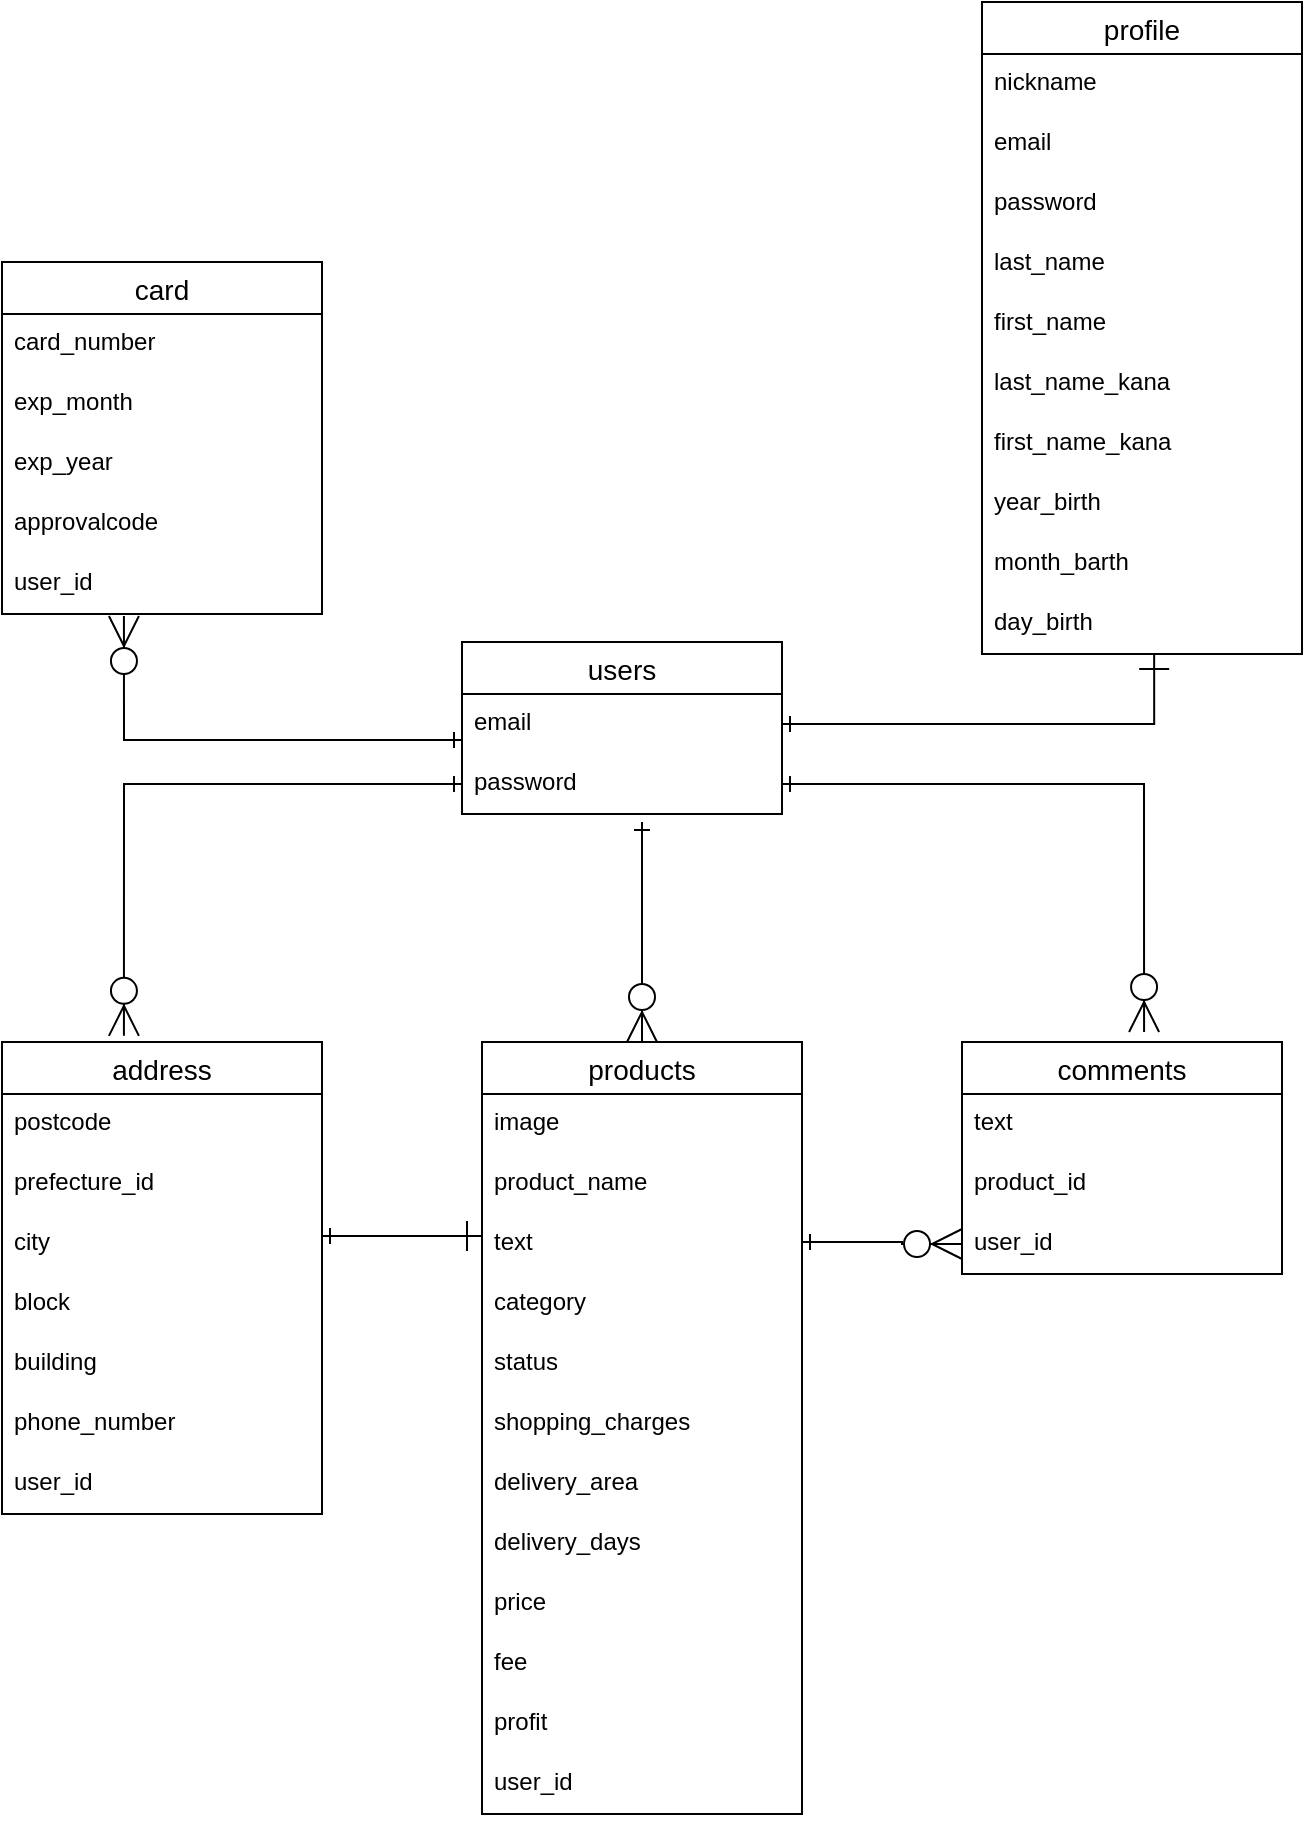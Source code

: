 <mxfile>
    <diagram id="JdoSqkzaDJXARY4fQEJg" name="ページ1">
        <mxGraphModel dx="971" dy="1749" grid="1" gridSize="10" guides="1" tooltips="1" connect="1" arrows="1" fold="1" page="1" pageScale="1" pageWidth="827" pageHeight="1169" math="0" shadow="0">
            <root>
                <mxCell id="0"/>
                <mxCell id="1" parent="0"/>
                <mxCell id="3" value="users" style="swimlane;fontStyle=0;childLayout=stackLayout;horizontal=1;startSize=26;horizontalStack=0;resizeParent=1;resizeParentMax=0;resizeLast=0;collapsible=1;marginBottom=0;align=center;fontSize=14;" vertex="1" parent="1">
                    <mxGeometry x="310" y="30" width="160" height="86" as="geometry"/>
                </mxCell>
                <mxCell id="5" value="email" style="text;strokeColor=none;fillColor=none;spacingLeft=4;spacingRight=4;overflow=hidden;rotatable=0;points=[[0,0.5],[1,0.5]];portConstraint=eastwest;fontSize=12;" vertex="1" parent="3">
                    <mxGeometry y="26" width="160" height="30" as="geometry"/>
                </mxCell>
                <mxCell id="6" value="password" style="text;strokeColor=none;fillColor=none;spacingLeft=4;spacingRight=4;overflow=hidden;rotatable=0;points=[[0,0.5],[1,0.5]];portConstraint=eastwest;fontSize=12;" vertex="1" parent="3">
                    <mxGeometry y="56" width="160" height="30" as="geometry"/>
                </mxCell>
                <mxCell id="17" value="card" style="swimlane;fontStyle=0;childLayout=stackLayout;horizontal=1;startSize=26;horizontalStack=0;resizeParent=1;resizeParentMax=0;resizeLast=0;collapsible=1;marginBottom=0;align=center;fontSize=14;" vertex="1" parent="1">
                    <mxGeometry x="80" y="-160" width="160" height="176" as="geometry"/>
                </mxCell>
                <mxCell id="18" value="card_number" style="text;strokeColor=none;fillColor=none;spacingLeft=4;spacingRight=4;overflow=hidden;rotatable=0;points=[[0,0.5],[1,0.5]];portConstraint=eastwest;fontSize=12;" vertex="1" parent="17">
                    <mxGeometry y="26" width="160" height="30" as="geometry"/>
                </mxCell>
                <mxCell id="19" value="exp_month" style="text;strokeColor=none;fillColor=none;spacingLeft=4;spacingRight=4;overflow=hidden;rotatable=0;points=[[0,0.5],[1,0.5]];portConstraint=eastwest;fontSize=12;" vertex="1" parent="17">
                    <mxGeometry y="56" width="160" height="30" as="geometry"/>
                </mxCell>
                <mxCell id="20" value="exp_year" style="text;strokeColor=none;fillColor=none;spacingLeft=4;spacingRight=4;overflow=hidden;rotatable=0;points=[[0,0.5],[1,0.5]];portConstraint=eastwest;fontSize=12;" vertex="1" parent="17">
                    <mxGeometry y="86" width="160" height="30" as="geometry"/>
                </mxCell>
                <mxCell id="21" value="approvalcode" style="text;strokeColor=none;fillColor=none;spacingLeft=4;spacingRight=4;overflow=hidden;rotatable=0;points=[[0,0.5],[1,0.5]];portConstraint=eastwest;fontSize=12;" vertex="1" parent="17">
                    <mxGeometry y="116" width="160" height="30" as="geometry"/>
                </mxCell>
                <mxCell id="22" value="user_id" style="text;strokeColor=none;fillColor=none;spacingLeft=4;spacingRight=4;overflow=hidden;rotatable=0;points=[[0,0.5],[1,0.5]];portConstraint=eastwest;fontSize=12;" vertex="1" parent="17">
                    <mxGeometry y="146" width="160" height="30" as="geometry"/>
                </mxCell>
                <mxCell id="28" value="address" style="swimlane;fontStyle=0;childLayout=stackLayout;horizontal=1;startSize=26;horizontalStack=0;resizeParent=1;resizeParentMax=0;resizeLast=0;collapsible=1;marginBottom=0;align=center;fontSize=14;" vertex="1" parent="1">
                    <mxGeometry x="80" y="230" width="160" height="236" as="geometry"/>
                </mxCell>
                <mxCell id="29" value="postcode" style="text;strokeColor=none;fillColor=none;spacingLeft=4;spacingRight=4;overflow=hidden;rotatable=0;points=[[0,0.5],[1,0.5]];portConstraint=eastwest;fontSize=12;" vertex="1" parent="28">
                    <mxGeometry y="26" width="160" height="30" as="geometry"/>
                </mxCell>
                <mxCell id="30" value="prefecture_id" style="text;strokeColor=none;fillColor=none;spacingLeft=4;spacingRight=4;overflow=hidden;rotatable=0;points=[[0,0.5],[1,0.5]];portConstraint=eastwest;fontSize=12;" vertex="1" parent="28">
                    <mxGeometry y="56" width="160" height="30" as="geometry"/>
                </mxCell>
                <mxCell id="31" value="city" style="text;strokeColor=none;fillColor=none;spacingLeft=4;spacingRight=4;overflow=hidden;rotatable=0;points=[[0,0.5],[1,0.5]];portConstraint=eastwest;fontSize=12;" vertex="1" parent="28">
                    <mxGeometry y="86" width="160" height="30" as="geometry"/>
                </mxCell>
                <mxCell id="32" value="block" style="text;strokeColor=none;fillColor=none;spacingLeft=4;spacingRight=4;overflow=hidden;rotatable=0;points=[[0,0.5],[1,0.5]];portConstraint=eastwest;fontSize=12;" vertex="1" parent="28">
                    <mxGeometry y="116" width="160" height="30" as="geometry"/>
                </mxCell>
                <mxCell id="33" value="building" style="text;strokeColor=none;fillColor=none;spacingLeft=4;spacingRight=4;overflow=hidden;rotatable=0;points=[[0,0.5],[1,0.5]];portConstraint=eastwest;fontSize=12;" vertex="1" parent="28">
                    <mxGeometry y="146" width="160" height="30" as="geometry"/>
                </mxCell>
                <mxCell id="35" value="phone_number" style="text;strokeColor=none;fillColor=none;spacingLeft=4;spacingRight=4;overflow=hidden;rotatable=0;points=[[0,0.5],[1,0.5]];portConstraint=eastwest;fontSize=12;" vertex="1" parent="28">
                    <mxGeometry y="176" width="160" height="30" as="geometry"/>
                </mxCell>
                <mxCell id="36" value="user_id" style="text;strokeColor=none;fillColor=none;spacingLeft=4;spacingRight=4;overflow=hidden;rotatable=0;points=[[0,0.5],[1,0.5]];portConstraint=eastwest;fontSize=12;" vertex="1" parent="28">
                    <mxGeometry y="206" width="160" height="30" as="geometry"/>
                </mxCell>
                <mxCell id="37" value="products" style="swimlane;fontStyle=0;childLayout=stackLayout;horizontal=1;startSize=26;horizontalStack=0;resizeParent=1;resizeParentMax=0;resizeLast=0;collapsible=1;marginBottom=0;align=center;fontSize=14;" vertex="1" parent="1">
                    <mxGeometry x="320" y="230" width="160" height="386" as="geometry"/>
                </mxCell>
                <mxCell id="38" value="image" style="text;strokeColor=none;fillColor=none;spacingLeft=4;spacingRight=4;overflow=hidden;rotatable=0;points=[[0,0.5],[1,0.5]];portConstraint=eastwest;fontSize=12;" vertex="1" parent="37">
                    <mxGeometry y="26" width="160" height="30" as="geometry"/>
                </mxCell>
                <mxCell id="39" value="product_name" style="text;strokeColor=none;fillColor=none;spacingLeft=4;spacingRight=4;overflow=hidden;rotatable=0;points=[[0,0.5],[1,0.5]];portConstraint=eastwest;fontSize=12;" vertex="1" parent="37">
                    <mxGeometry y="56" width="160" height="30" as="geometry"/>
                </mxCell>
                <mxCell id="40" value="text" style="text;strokeColor=none;fillColor=none;spacingLeft=4;spacingRight=4;overflow=hidden;rotatable=0;points=[[0,0.5],[1,0.5]];portConstraint=eastwest;fontSize=12;" vertex="1" parent="37">
                    <mxGeometry y="86" width="160" height="30" as="geometry"/>
                </mxCell>
                <mxCell id="41" value="category" style="text;strokeColor=none;fillColor=none;spacingLeft=4;spacingRight=4;overflow=hidden;rotatable=0;points=[[0,0.5],[1,0.5]];portConstraint=eastwest;fontSize=12;" vertex="1" parent="37">
                    <mxGeometry y="116" width="160" height="30" as="geometry"/>
                </mxCell>
                <mxCell id="42" value="status" style="text;strokeColor=none;fillColor=none;spacingLeft=4;spacingRight=4;overflow=hidden;rotatable=0;points=[[0,0.5],[1,0.5]];portConstraint=eastwest;fontSize=12;" vertex="1" parent="37">
                    <mxGeometry y="146" width="160" height="30" as="geometry"/>
                </mxCell>
                <mxCell id="43" value="shopping_charges" style="text;strokeColor=none;fillColor=none;spacingLeft=4;spacingRight=4;overflow=hidden;rotatable=0;points=[[0,0.5],[1,0.5]];portConstraint=eastwest;fontSize=12;" vertex="1" parent="37">
                    <mxGeometry y="176" width="160" height="30" as="geometry"/>
                </mxCell>
                <mxCell id="44" value="delivery_area" style="text;strokeColor=none;fillColor=none;spacingLeft=4;spacingRight=4;overflow=hidden;rotatable=0;points=[[0,0.5],[1,0.5]];portConstraint=eastwest;fontSize=12;" vertex="1" parent="37">
                    <mxGeometry y="206" width="160" height="30" as="geometry"/>
                </mxCell>
                <mxCell id="45" value="delivery_days" style="text;strokeColor=none;fillColor=none;spacingLeft=4;spacingRight=4;overflow=hidden;rotatable=0;points=[[0,0.5],[1,0.5]];portConstraint=eastwest;fontSize=12;" vertex="1" parent="37">
                    <mxGeometry y="236" width="160" height="30" as="geometry"/>
                </mxCell>
                <mxCell id="46" value="price" style="text;strokeColor=none;fillColor=none;spacingLeft=4;spacingRight=4;overflow=hidden;rotatable=0;points=[[0,0.5],[1,0.5]];portConstraint=eastwest;fontSize=12;" vertex="1" parent="37">
                    <mxGeometry y="266" width="160" height="30" as="geometry"/>
                </mxCell>
                <mxCell id="47" value="fee" style="text;strokeColor=none;fillColor=none;spacingLeft=4;spacingRight=4;overflow=hidden;rotatable=0;points=[[0,0.5],[1,0.5]];portConstraint=eastwest;fontSize=12;" vertex="1" parent="37">
                    <mxGeometry y="296" width="160" height="30" as="geometry"/>
                </mxCell>
                <mxCell id="48" value="profit" style="text;strokeColor=none;fillColor=none;spacingLeft=4;spacingRight=4;overflow=hidden;rotatable=0;points=[[0,0.5],[1,0.5]];portConstraint=eastwest;fontSize=12;" vertex="1" parent="37">
                    <mxGeometry y="326" width="160" height="30" as="geometry"/>
                </mxCell>
                <mxCell id="49" value="user_id" style="text;strokeColor=none;fillColor=none;spacingLeft=4;spacingRight=4;overflow=hidden;rotatable=0;points=[[0,0.5],[1,0.5]];portConstraint=eastwest;fontSize=12;" vertex="1" parent="37">
                    <mxGeometry y="356" width="160" height="30" as="geometry"/>
                </mxCell>
                <mxCell id="50" value="comments" style="swimlane;fontStyle=0;childLayout=stackLayout;horizontal=1;startSize=26;horizontalStack=0;resizeParent=1;resizeParentMax=0;resizeLast=0;collapsible=1;marginBottom=0;align=center;fontSize=14;" vertex="1" parent="1">
                    <mxGeometry x="560" y="230" width="160" height="116" as="geometry"/>
                </mxCell>
                <mxCell id="51" value="text" style="text;strokeColor=none;fillColor=none;spacingLeft=4;spacingRight=4;overflow=hidden;rotatable=0;points=[[0,0.5],[1,0.5]];portConstraint=eastwest;fontSize=12;" vertex="1" parent="50">
                    <mxGeometry y="26" width="160" height="30" as="geometry"/>
                </mxCell>
                <mxCell id="52" value="product_id" style="text;strokeColor=none;fillColor=none;spacingLeft=4;spacingRight=4;overflow=hidden;rotatable=0;points=[[0,0.5],[1,0.5]];portConstraint=eastwest;fontSize=12;" vertex="1" parent="50">
                    <mxGeometry y="56" width="160" height="30" as="geometry"/>
                </mxCell>
                <mxCell id="53" value="user_id" style="text;strokeColor=none;fillColor=none;spacingLeft=4;spacingRight=4;overflow=hidden;rotatable=0;points=[[0,0.5],[1,0.5]];portConstraint=eastwest;fontSize=12;" vertex="1" parent="50">
                    <mxGeometry y="86" width="160" height="30" as="geometry"/>
                </mxCell>
                <mxCell id="65" value="profile" style="swimlane;fontStyle=0;childLayout=stackLayout;horizontal=1;startSize=26;horizontalStack=0;resizeParent=1;resizeParentMax=0;resizeLast=0;collapsible=1;marginBottom=0;align=center;fontSize=14;" vertex="1" parent="1">
                    <mxGeometry x="570" y="-290" width="160" height="326" as="geometry"/>
                </mxCell>
                <mxCell id="66" value="nickname" style="text;strokeColor=none;fillColor=none;spacingLeft=4;spacingRight=4;overflow=hidden;rotatable=0;points=[[0,0.5],[1,0.5]];portConstraint=eastwest;fontSize=12;" vertex="1" parent="65">
                    <mxGeometry y="26" width="160" height="30" as="geometry"/>
                </mxCell>
                <mxCell id="67" value="email" style="text;strokeColor=none;fillColor=none;spacingLeft=4;spacingRight=4;overflow=hidden;rotatable=0;points=[[0,0.5],[1,0.5]];portConstraint=eastwest;fontSize=12;" vertex="1" parent="65">
                    <mxGeometry y="56" width="160" height="30" as="geometry"/>
                </mxCell>
                <mxCell id="68" value="password" style="text;strokeColor=none;fillColor=none;spacingLeft=4;spacingRight=4;overflow=hidden;rotatable=0;points=[[0,0.5],[1,0.5]];portConstraint=eastwest;fontSize=12;" vertex="1" parent="65">
                    <mxGeometry y="86" width="160" height="30" as="geometry"/>
                </mxCell>
                <mxCell id="69" value="last_name" style="text;strokeColor=none;fillColor=none;spacingLeft=4;spacingRight=4;overflow=hidden;rotatable=0;points=[[0,0.5],[1,0.5]];portConstraint=eastwest;fontSize=12;" vertex="1" parent="65">
                    <mxGeometry y="116" width="160" height="30" as="geometry"/>
                </mxCell>
                <mxCell id="70" value="first_name" style="text;strokeColor=none;fillColor=none;spacingLeft=4;spacingRight=4;overflow=hidden;rotatable=0;points=[[0,0.5],[1,0.5]];portConstraint=eastwest;fontSize=12;" vertex="1" parent="65">
                    <mxGeometry y="146" width="160" height="30" as="geometry"/>
                </mxCell>
                <mxCell id="71" value="last_name_kana" style="text;strokeColor=none;fillColor=none;spacingLeft=4;spacingRight=4;overflow=hidden;rotatable=0;points=[[0,0.5],[1,0.5]];portConstraint=eastwest;fontSize=12;" vertex="1" parent="65">
                    <mxGeometry y="176" width="160" height="30" as="geometry"/>
                </mxCell>
                <mxCell id="72" value="first_name_kana" style="text;strokeColor=none;fillColor=none;spacingLeft=4;spacingRight=4;overflow=hidden;rotatable=0;points=[[0,0.5],[1,0.5]];portConstraint=eastwest;fontSize=12;" vertex="1" parent="65">
                    <mxGeometry y="206" width="160" height="30" as="geometry"/>
                </mxCell>
                <mxCell id="73" value="year_birth" style="text;strokeColor=none;fillColor=none;spacingLeft=4;spacingRight=4;overflow=hidden;rotatable=0;points=[[0,0.5],[1,0.5]];portConstraint=eastwest;fontSize=12;" vertex="1" parent="65">
                    <mxGeometry y="236" width="160" height="30" as="geometry"/>
                </mxCell>
                <mxCell id="74" value="month_barth" style="text;strokeColor=none;fillColor=none;spacingLeft=4;spacingRight=4;overflow=hidden;rotatable=0;points=[[0,0.5],[1,0.5]];portConstraint=eastwest;fontSize=12;" vertex="1" parent="65">
                    <mxGeometry y="266" width="160" height="30" as="geometry"/>
                </mxCell>
                <mxCell id="75" value="day_birth" style="text;strokeColor=none;fillColor=none;spacingLeft=4;spacingRight=4;overflow=hidden;rotatable=0;points=[[0,0.5],[1,0.5]];portConstraint=eastwest;fontSize=12;" vertex="1" parent="65">
                    <mxGeometry y="296" width="160" height="30" as="geometry"/>
                </mxCell>
                <mxCell id="84" value="" style="edgeStyle=segmentEdgeStyle;endArrow=ERzeroToMany;html=1;startSize=6;endSize=13;entryX=0.381;entryY=1.033;entryDx=0;entryDy=0;entryPerimeter=0;rounded=0;endFill=1;startArrow=ERone;startFill=0;" edge="1" parent="1" target="22">
                    <mxGeometry width="50" height="50" relative="1" as="geometry">
                        <mxPoint x="310" y="79" as="sourcePoint"/>
                        <mxPoint x="390" y="90" as="targetPoint"/>
                    </mxGeometry>
                </mxCell>
                <mxCell id="85" value="" style="edgeStyle=segmentEdgeStyle;endArrow=ERzeroToMany;html=1;startSize=6;endSize=13;exitX=0;exitY=0.5;exitDx=0;exitDy=0;entryX=0.381;entryY=-0.013;entryDx=0;entryDy=0;entryPerimeter=0;rounded=0;endFill=1;startArrow=ERone;startFill=0;" edge="1" parent="1" source="6" target="28">
                    <mxGeometry width="50" height="50" relative="1" as="geometry">
                        <mxPoint x="326.96" y="59.01" as="sourcePoint"/>
                        <mxPoint x="150.96" y="26.99" as="targetPoint"/>
                    </mxGeometry>
                </mxCell>
                <mxCell id="86" value="" style="edgeStyle=segmentEdgeStyle;endArrow=ERzeroToMany;html=1;startSize=6;endSize=13;rounded=0;endFill=1;startArrow=ERone;startFill=0;entryX=0.5;entryY=0;entryDx=0;entryDy=0;" edge="1" parent="1" target="37">
                    <mxGeometry width="50" height="50" relative="1" as="geometry">
                        <mxPoint x="400" y="120" as="sourcePoint"/>
                        <mxPoint x="360" y="170" as="targetPoint"/>
                    </mxGeometry>
                </mxCell>
                <mxCell id="97" value="" style="edgeStyle=segmentEdgeStyle;endArrow=ERone;html=1;startSize=6;endSize=13;exitX=1;exitY=0.5;exitDx=0;exitDy=0;entryX=0.538;entryY=1;entryDx=0;entryDy=0;entryPerimeter=0;rounded=0;endFill=0;startArrow=ERone;startFill=0;" edge="1" parent="1" source="5" target="75">
                    <mxGeometry width="50" height="50" relative="1" as="geometry">
                        <mxPoint x="316.96" y="89.01" as="sourcePoint"/>
                        <mxPoint x="150.96" y="26.99" as="targetPoint"/>
                    </mxGeometry>
                </mxCell>
                <mxCell id="98" value="" style="edgeStyle=segmentEdgeStyle;endArrow=ERzeroToMany;html=1;startSize=6;endSize=13;exitX=1;exitY=0.5;exitDx=0;exitDy=0;entryX=0.569;entryY=-0.043;entryDx=0;entryDy=0;entryPerimeter=0;rounded=0;endFill=1;startArrow=ERone;startFill=0;" edge="1" parent="1" source="6" target="50">
                    <mxGeometry width="50" height="50" relative="1" as="geometry">
                        <mxPoint x="320" y="111" as="sourcePoint"/>
                        <mxPoint x="150.96" y="236.932" as="targetPoint"/>
                    </mxGeometry>
                </mxCell>
                <mxCell id="99" value="" style="edgeStyle=segmentEdgeStyle;endArrow=ERone;html=1;startSize=6;endSize=13;exitX=1;exitY=-0.067;exitDx=0;exitDy=0;rounded=0;endFill=0;startArrow=ERone;startFill=0;exitPerimeter=0;" edge="1" parent="1">
                    <mxGeometry width="50" height="50" relative="1" as="geometry">
                        <mxPoint x="240" y="326.99" as="sourcePoint"/>
                        <mxPoint x="320" y="327" as="targetPoint"/>
                    </mxGeometry>
                </mxCell>
                <mxCell id="100" value="" style="edgeStyle=segmentEdgeStyle;endArrow=ERzeroToMany;html=1;startSize=6;endSize=13;rounded=0;endFill=1;startArrow=ERone;startFill=0;entryX=0;entryY=0.5;entryDx=0;entryDy=0;" edge="1" parent="1" source="40" target="53">
                    <mxGeometry width="50" height="50" relative="1" as="geometry">
                        <mxPoint x="410" y="130" as="sourcePoint"/>
                        <mxPoint x="540" y="330" as="targetPoint"/>
                        <Array as="points">
                            <mxPoint x="530" y="330"/>
                        </Array>
                    </mxGeometry>
                </mxCell>
            </root>
        </mxGraphModel>
    </diagram>
</mxfile>